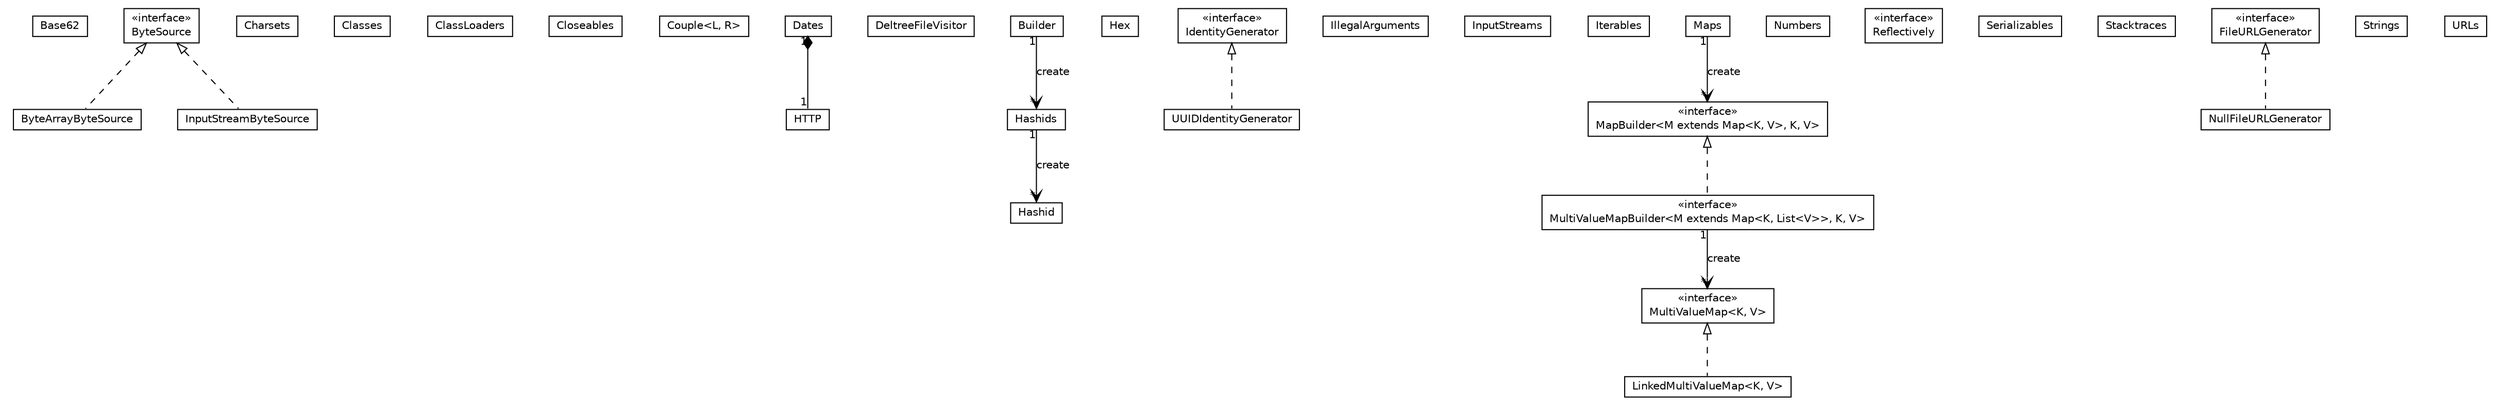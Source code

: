 #!/usr/local/bin/dot
#
# Class diagram 
# Generated by UMLGraph version R5_6-24-gf6e263 (http://www.umlgraph.org/)
#

digraph G {
	edge [fontname="Helvetica",fontsize=10,labelfontname="Helvetica",labelfontsize=10];
	node [fontname="Helvetica",fontsize=10,shape=plaintext];
	nodesep=0.25;
	ranksep=0.5;
	// io.werval.util.Base62
	c2807 [label=<<table title="io.werval.util.Base62" border="0" cellborder="1" cellspacing="0" cellpadding="2" port="p" href="./Base62.html">
		<tr><td><table border="0" cellspacing="0" cellpadding="1">
<tr><td align="center" balign="center"> Base62 </td></tr>
		</table></td></tr>
		</table>>, URL="./Base62.html", fontname="Helvetica", fontcolor="black", fontsize=10.0];
	// io.werval.util.ByteArrayByteSource
	c2808 [label=<<table title="io.werval.util.ByteArrayByteSource" border="0" cellborder="1" cellspacing="0" cellpadding="2" port="p" href="./ByteArrayByteSource.html">
		<tr><td><table border="0" cellspacing="0" cellpadding="1">
<tr><td align="center" balign="center"> ByteArrayByteSource </td></tr>
		</table></td></tr>
		</table>>, URL="./ByteArrayByteSource.html", fontname="Helvetica", fontcolor="black", fontsize=10.0];
	// io.werval.util.ByteSource
	c2809 [label=<<table title="io.werval.util.ByteSource" border="0" cellborder="1" cellspacing="0" cellpadding="2" port="p" href="./ByteSource.html">
		<tr><td><table border="0" cellspacing="0" cellpadding="1">
<tr><td align="center" balign="center"> &#171;interface&#187; </td></tr>
<tr><td align="center" balign="center"> ByteSource </td></tr>
		</table></td></tr>
		</table>>, URL="./ByteSource.html", fontname="Helvetica", fontcolor="black", fontsize=10.0];
	// io.werval.util.Charsets
	c2810 [label=<<table title="io.werval.util.Charsets" border="0" cellborder="1" cellspacing="0" cellpadding="2" port="p" href="./Charsets.html">
		<tr><td><table border="0" cellspacing="0" cellpadding="1">
<tr><td align="center" balign="center"> Charsets </td></tr>
		</table></td></tr>
		</table>>, URL="./Charsets.html", fontname="Helvetica", fontcolor="black", fontsize=10.0];
	// io.werval.util.Classes
	c2811 [label=<<table title="io.werval.util.Classes" border="0" cellborder="1" cellspacing="0" cellpadding="2" port="p" href="./Classes.html">
		<tr><td><table border="0" cellspacing="0" cellpadding="1">
<tr><td align="center" balign="center"> Classes </td></tr>
		</table></td></tr>
		</table>>, URL="./Classes.html", fontname="Helvetica", fontcolor="black", fontsize=10.0];
	// io.werval.util.ClassLoaders
	c2812 [label=<<table title="io.werval.util.ClassLoaders" border="0" cellborder="1" cellspacing="0" cellpadding="2" port="p" href="./ClassLoaders.html">
		<tr><td><table border="0" cellspacing="0" cellpadding="1">
<tr><td align="center" balign="center"> ClassLoaders </td></tr>
		</table></td></tr>
		</table>>, URL="./ClassLoaders.html", fontname="Helvetica", fontcolor="black", fontsize=10.0];
	// io.werval.util.Closeables
	c2813 [label=<<table title="io.werval.util.Closeables" border="0" cellborder="1" cellspacing="0" cellpadding="2" port="p" href="./Closeables.html">
		<tr><td><table border="0" cellspacing="0" cellpadding="1">
<tr><td align="center" balign="center"> Closeables </td></tr>
		</table></td></tr>
		</table>>, URL="./Closeables.html", fontname="Helvetica", fontcolor="black", fontsize=10.0];
	// io.werval.util.Couple<L, R>
	c2814 [label=<<table title="io.werval.util.Couple" border="0" cellborder="1" cellspacing="0" cellpadding="2" port="p" href="./Couple.html">
		<tr><td><table border="0" cellspacing="0" cellpadding="1">
<tr><td align="center" balign="center"> Couple&lt;L, R&gt; </td></tr>
		</table></td></tr>
		</table>>, URL="./Couple.html", fontname="Helvetica", fontcolor="black", fontsize=10.0];
	// io.werval.util.Dates
	c2815 [label=<<table title="io.werval.util.Dates" border="0" cellborder="1" cellspacing="0" cellpadding="2" port="p" href="./Dates.html">
		<tr><td><table border="0" cellspacing="0" cellpadding="1">
<tr><td align="center" balign="center"> Dates </td></tr>
		</table></td></tr>
		</table>>, URL="./Dates.html", fontname="Helvetica", fontcolor="black", fontsize=10.0];
	// io.werval.util.Dates.HTTP
	c2816 [label=<<table title="io.werval.util.Dates.HTTP" border="0" cellborder="1" cellspacing="0" cellpadding="2" port="p" href="./Dates.HTTP.html">
		<tr><td><table border="0" cellspacing="0" cellpadding="1">
<tr><td align="center" balign="center"> HTTP </td></tr>
		</table></td></tr>
		</table>>, URL="./Dates.HTTP.html", fontname="Helvetica", fontcolor="black", fontsize=10.0];
	// io.werval.util.DeltreeFileVisitor
	c2817 [label=<<table title="io.werval.util.DeltreeFileVisitor" border="0" cellborder="1" cellspacing="0" cellpadding="2" port="p" href="./DeltreeFileVisitor.html">
		<tr><td><table border="0" cellspacing="0" cellpadding="1">
<tr><td align="center" balign="center"> DeltreeFileVisitor </td></tr>
		</table></td></tr>
		</table>>, URL="./DeltreeFileVisitor.html", fontname="Helvetica", fontcolor="black", fontsize=10.0];
	// io.werval.util.Hashid
	c2818 [label=<<table title="io.werval.util.Hashid" border="0" cellborder="1" cellspacing="0" cellpadding="2" port="p" href="./Hashid.html">
		<tr><td><table border="0" cellspacing="0" cellpadding="1">
<tr><td align="center" balign="center"> Hashid </td></tr>
		</table></td></tr>
		</table>>, URL="./Hashid.html", fontname="Helvetica", fontcolor="black", fontsize=10.0];
	// io.werval.util.Hashids
	c2819 [label=<<table title="io.werval.util.Hashids" border="0" cellborder="1" cellspacing="0" cellpadding="2" port="p" href="./Hashids.html">
		<tr><td><table border="0" cellspacing="0" cellpadding="1">
<tr><td align="center" balign="center"> Hashids </td></tr>
		</table></td></tr>
		</table>>, URL="./Hashids.html", fontname="Helvetica", fontcolor="black", fontsize=10.0];
	// io.werval.util.Hashids.Builder
	c2820 [label=<<table title="io.werval.util.Hashids.Builder" border="0" cellborder="1" cellspacing="0" cellpadding="2" port="p" href="./Hashids.Builder.html">
		<tr><td><table border="0" cellspacing="0" cellpadding="1">
<tr><td align="center" balign="center"> Builder </td></tr>
		</table></td></tr>
		</table>>, URL="./Hashids.Builder.html", fontname="Helvetica", fontcolor="black", fontsize=10.0];
	// io.werval.util.Hex
	c2821 [label=<<table title="io.werval.util.Hex" border="0" cellborder="1" cellspacing="0" cellpadding="2" port="p" href="./Hex.html">
		<tr><td><table border="0" cellspacing="0" cellpadding="1">
<tr><td align="center" balign="center"> Hex </td></tr>
		</table></td></tr>
		</table>>, URL="./Hex.html", fontname="Helvetica", fontcolor="black", fontsize=10.0];
	// io.werval.util.IdentityGenerator
	c2822 [label=<<table title="io.werval.util.IdentityGenerator" border="0" cellborder="1" cellspacing="0" cellpadding="2" port="p" href="./IdentityGenerator.html">
		<tr><td><table border="0" cellspacing="0" cellpadding="1">
<tr><td align="center" balign="center"> &#171;interface&#187; </td></tr>
<tr><td align="center" balign="center"> IdentityGenerator </td></tr>
		</table></td></tr>
		</table>>, URL="./IdentityGenerator.html", fontname="Helvetica", fontcolor="black", fontsize=10.0];
	// io.werval.util.IllegalArguments
	c2823 [label=<<table title="io.werval.util.IllegalArguments" border="0" cellborder="1" cellspacing="0" cellpadding="2" port="p" href="./IllegalArguments.html">
		<tr><td><table border="0" cellspacing="0" cellpadding="1">
<tr><td align="center" balign="center"> IllegalArguments </td></tr>
		</table></td></tr>
		</table>>, URL="./IllegalArguments.html", fontname="Helvetica", fontcolor="black", fontsize=10.0];
	// io.werval.util.InputStreamByteSource
	c2824 [label=<<table title="io.werval.util.InputStreamByteSource" border="0" cellborder="1" cellspacing="0" cellpadding="2" port="p" href="./InputStreamByteSource.html">
		<tr><td><table border="0" cellspacing="0" cellpadding="1">
<tr><td align="center" balign="center"> InputStreamByteSource </td></tr>
		</table></td></tr>
		</table>>, URL="./InputStreamByteSource.html", fontname="Helvetica", fontcolor="black", fontsize=10.0];
	// io.werval.util.InputStreams
	c2825 [label=<<table title="io.werval.util.InputStreams" border="0" cellborder="1" cellspacing="0" cellpadding="2" port="p" href="./InputStreams.html">
		<tr><td><table border="0" cellspacing="0" cellpadding="1">
<tr><td align="center" balign="center"> InputStreams </td></tr>
		</table></td></tr>
		</table>>, URL="./InputStreams.html", fontname="Helvetica", fontcolor="black", fontsize=10.0];
	// io.werval.util.Iterables
	c2826 [label=<<table title="io.werval.util.Iterables" border="0" cellborder="1" cellspacing="0" cellpadding="2" port="p" href="./Iterables.html">
		<tr><td><table border="0" cellspacing="0" cellpadding="1">
<tr><td align="center" balign="center"> Iterables </td></tr>
		</table></td></tr>
		</table>>, URL="./Iterables.html", fontname="Helvetica", fontcolor="black", fontsize=10.0];
	// io.werval.util.LinkedMultiValueMap<K, V>
	c2827 [label=<<table title="io.werval.util.LinkedMultiValueMap" border="0" cellborder="1" cellspacing="0" cellpadding="2" port="p" href="./LinkedMultiValueMap.html">
		<tr><td><table border="0" cellspacing="0" cellpadding="1">
<tr><td align="center" balign="center"> LinkedMultiValueMap&lt;K, V&gt; </td></tr>
		</table></td></tr>
		</table>>, URL="./LinkedMultiValueMap.html", fontname="Helvetica", fontcolor="black", fontsize=10.0];
	// io.werval.util.Maps
	c2828 [label=<<table title="io.werval.util.Maps" border="0" cellborder="1" cellspacing="0" cellpadding="2" port="p" href="./Maps.html">
		<tr><td><table border="0" cellspacing="0" cellpadding="1">
<tr><td align="center" balign="center"> Maps </td></tr>
		</table></td></tr>
		</table>>, URL="./Maps.html", fontname="Helvetica", fontcolor="black", fontsize=10.0];
	// io.werval.util.Maps.MapBuilder<M extends java.util.Map<K, V>, K, V>
	c2829 [label=<<table title="io.werval.util.Maps.MapBuilder" border="0" cellborder="1" cellspacing="0" cellpadding="2" port="p" href="./Maps.MapBuilder.html">
		<tr><td><table border="0" cellspacing="0" cellpadding="1">
<tr><td align="center" balign="center"> &#171;interface&#187; </td></tr>
<tr><td align="center" balign="center"> MapBuilder&lt;M extends Map&lt;K, V&gt;, K, V&gt; </td></tr>
		</table></td></tr>
		</table>>, URL="./Maps.MapBuilder.html", fontname="Helvetica", fontcolor="black", fontsize=10.0];
	// io.werval.util.Maps.MultiValueMapBuilder<M extends java.util.Map<K, java.util.List<V>>, K, V>
	c2830 [label=<<table title="io.werval.util.Maps.MultiValueMapBuilder" border="0" cellborder="1" cellspacing="0" cellpadding="2" port="p" href="./Maps.MultiValueMapBuilder.html">
		<tr><td><table border="0" cellspacing="0" cellpadding="1">
<tr><td align="center" balign="center"> &#171;interface&#187; </td></tr>
<tr><td align="center" balign="center"> MultiValueMapBuilder&lt;M extends Map&lt;K, List&lt;V&gt;&gt;, K, V&gt; </td></tr>
		</table></td></tr>
		</table>>, URL="./Maps.MultiValueMapBuilder.html", fontname="Helvetica", fontcolor="black", fontsize=10.0];
	// io.werval.util.MultiValueMap<K, V>
	c2831 [label=<<table title="io.werval.util.MultiValueMap" border="0" cellborder="1" cellspacing="0" cellpadding="2" port="p" href="./MultiValueMap.html">
		<tr><td><table border="0" cellspacing="0" cellpadding="1">
<tr><td align="center" balign="center"> &#171;interface&#187; </td></tr>
<tr><td align="center" balign="center"> MultiValueMap&lt;K, V&gt; </td></tr>
		</table></td></tr>
		</table>>, URL="./MultiValueMap.html", fontname="Helvetica", fontcolor="black", fontsize=10.0];
	// io.werval.util.Numbers
	c2832 [label=<<table title="io.werval.util.Numbers" border="0" cellborder="1" cellspacing="0" cellpadding="2" port="p" href="./Numbers.html">
		<tr><td><table border="0" cellspacing="0" cellpadding="1">
<tr><td align="center" balign="center"> Numbers </td></tr>
		</table></td></tr>
		</table>>, URL="./Numbers.html", fontname="Helvetica", fontcolor="black", fontsize=10.0];
	// io.werval.util.Reflectively
	c2833 [label=<<table title="io.werval.util.Reflectively" border="0" cellborder="1" cellspacing="0" cellpadding="2" port="p" href="./Reflectively.html">
		<tr><td><table border="0" cellspacing="0" cellpadding="1">
<tr><td align="center" balign="center"> &#171;interface&#187; </td></tr>
<tr><td align="center" balign="center"> Reflectively </td></tr>
		</table></td></tr>
		</table>>, URL="./Reflectively.html", fontname="Helvetica", fontcolor="black", fontsize=10.0];
	// io.werval.util.Serializables
	c2838 [label=<<table title="io.werval.util.Serializables" border="0" cellborder="1" cellspacing="0" cellpadding="2" port="p" href="./Serializables.html">
		<tr><td><table border="0" cellspacing="0" cellpadding="1">
<tr><td align="center" balign="center"> Serializables </td></tr>
		</table></td></tr>
		</table>>, URL="./Serializables.html", fontname="Helvetica", fontcolor="black", fontsize=10.0];
	// io.werval.util.Stacktraces
	c2839 [label=<<table title="io.werval.util.Stacktraces" border="0" cellborder="1" cellspacing="0" cellpadding="2" port="p" href="./Stacktraces.html">
		<tr><td><table border="0" cellspacing="0" cellpadding="1">
<tr><td align="center" balign="center"> Stacktraces </td></tr>
		</table></td></tr>
		</table>>, URL="./Stacktraces.html", fontname="Helvetica", fontcolor="black", fontsize=10.0];
	// io.werval.util.Stacktraces.FileURLGenerator
	c2840 [label=<<table title="io.werval.util.Stacktraces.FileURLGenerator" border="0" cellborder="1" cellspacing="0" cellpadding="2" port="p" href="./Stacktraces.FileURLGenerator.html">
		<tr><td><table border="0" cellspacing="0" cellpadding="1">
<tr><td align="center" balign="center"> &#171;interface&#187; </td></tr>
<tr><td align="center" balign="center"> FileURLGenerator </td></tr>
		</table></td></tr>
		</table>>, URL="./Stacktraces.FileURLGenerator.html", fontname="Helvetica", fontcolor="black", fontsize=10.0];
	// io.werval.util.Stacktraces.NullFileURLGenerator
	c2841 [label=<<table title="io.werval.util.Stacktraces.NullFileURLGenerator" border="0" cellborder="1" cellspacing="0" cellpadding="2" port="p" href="./Stacktraces.NullFileURLGenerator.html">
		<tr><td><table border="0" cellspacing="0" cellpadding="1">
<tr><td align="center" balign="center"> NullFileURLGenerator </td></tr>
		</table></td></tr>
		</table>>, URL="./Stacktraces.NullFileURLGenerator.html", fontname="Helvetica", fontcolor="black", fontsize=10.0];
	// io.werval.util.Strings
	c2842 [label=<<table title="io.werval.util.Strings" border="0" cellborder="1" cellspacing="0" cellpadding="2" port="p" href="./Strings.html">
		<tr><td><table border="0" cellspacing="0" cellpadding="1">
<tr><td align="center" balign="center"> Strings </td></tr>
		</table></td></tr>
		</table>>, URL="./Strings.html", fontname="Helvetica", fontcolor="black", fontsize=10.0];
	// io.werval.util.URLs
	c2843 [label=<<table title="io.werval.util.URLs" border="0" cellborder="1" cellspacing="0" cellpadding="2" port="p" href="./URLs.html">
		<tr><td><table border="0" cellspacing="0" cellpadding="1">
<tr><td align="center" balign="center"> URLs </td></tr>
		</table></td></tr>
		</table>>, URL="./URLs.html", fontname="Helvetica", fontcolor="black", fontsize=10.0];
	// io.werval.util.UUIDIdentityGenerator
	c2844 [label=<<table title="io.werval.util.UUIDIdentityGenerator" border="0" cellborder="1" cellspacing="0" cellpadding="2" port="p" href="./UUIDIdentityGenerator.html">
		<tr><td><table border="0" cellspacing="0" cellpadding="1">
<tr><td align="center" balign="center"> UUIDIdentityGenerator </td></tr>
		</table></td></tr>
		</table>>, URL="./UUIDIdentityGenerator.html", fontname="Helvetica", fontcolor="black", fontsize=10.0];
	//io.werval.util.ByteArrayByteSource implements io.werval.util.ByteSource
	c2809:p -> c2808:p [dir=back,arrowtail=empty,style=dashed];
	// io.werval.util.Dates COMPOSED io.werval.util.Dates.HTTP
	c2815:p -> c2816:p [taillabel="1", label="", headlabel="1", fontname="Helvetica", fontcolor="black", fontsize=10.0, color="black", arrowhead=none, arrowtail=diamond, dir=both];
	// io.werval.util.Hashids NAVASSOC io.werval.util.Hashid
	c2819:p -> c2818:p [taillabel="1", label="create", headlabel="*", fontname="Helvetica", fontcolor="black", fontsize=10.0, color="black", arrowhead=open];
	// io.werval.util.Hashids.Builder NAVASSOC io.werval.util.Hashids
	c2820:p -> c2819:p [taillabel="1", label="create", headlabel="*", fontname="Helvetica", fontcolor="black", fontsize=10.0, color="black", arrowhead=open];
	//io.werval.util.InputStreamByteSource implements io.werval.util.ByteSource
	c2809:p -> c2824:p [dir=back,arrowtail=empty,style=dashed];
	//io.werval.util.LinkedMultiValueMap<K, V> implements io.werval.util.MultiValueMap<K, V>
	c2831:p -> c2827:p [dir=back,arrowtail=empty,style=dashed];
	// io.werval.util.Maps NAVASSOC io.werval.util.Maps.MapBuilder<M extends java.util.Map<K, V>, K, V>
	c2828:p -> c2829:p [taillabel="1", label="create", headlabel="*", fontname="Helvetica", fontcolor="black", fontsize=10.0, color="black", arrowhead=open];
	//io.werval.util.Maps.MultiValueMapBuilder<M extends java.util.Map<K, java.util.List<V>>, K, V> implements io.werval.util.Maps.MapBuilder<M extends java.util.Map<K, V>, K, V>
	c2829:p -> c2830:p [dir=back,arrowtail=empty,style=dashed];
	// io.werval.util.Maps.MultiValueMapBuilder<M extends java.util.Map<K, java.util.List<V>>, K, V> NAVASSOC io.werval.util.MultiValueMap<K, V>
	c2830:p -> c2831:p [taillabel="1", label="create", headlabel="*", fontname="Helvetica", fontcolor="black", fontsize=10.0, color="black", arrowhead=open];
	//io.werval.util.Stacktraces.NullFileURLGenerator implements io.werval.util.Stacktraces.FileURLGenerator
	c2840:p -> c2841:p [dir=back,arrowtail=empty,style=dashed];
	//io.werval.util.UUIDIdentityGenerator implements io.werval.util.IdentityGenerator
	c2822:p -> c2844:p [dir=back,arrowtail=empty,style=dashed];
}

